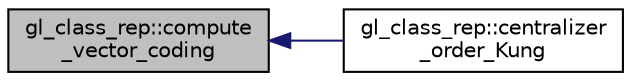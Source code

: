 digraph "gl_class_rep::compute_vector_coding"
{
  edge [fontname="Helvetica",fontsize="10",labelfontname="Helvetica",labelfontsize="10"];
  node [fontname="Helvetica",fontsize="10",shape=record];
  rankdir="LR";
  Node12 [label="gl_class_rep::compute\l_vector_coding",height=0.2,width=0.4,color="black", fillcolor="grey75", style="filled", fontcolor="black"];
  Node12 -> Node13 [dir="back",color="midnightblue",fontsize="10",style="solid",fontname="Helvetica"];
  Node13 [label="gl_class_rep::centralizer\l_order_Kung",height=0.2,width=0.4,color="black", fillcolor="white", style="filled",URL="$d9/d5d/classgl__class__rep.html#abdc7ece2f243cf3d48d8e590f414e746"];
}
